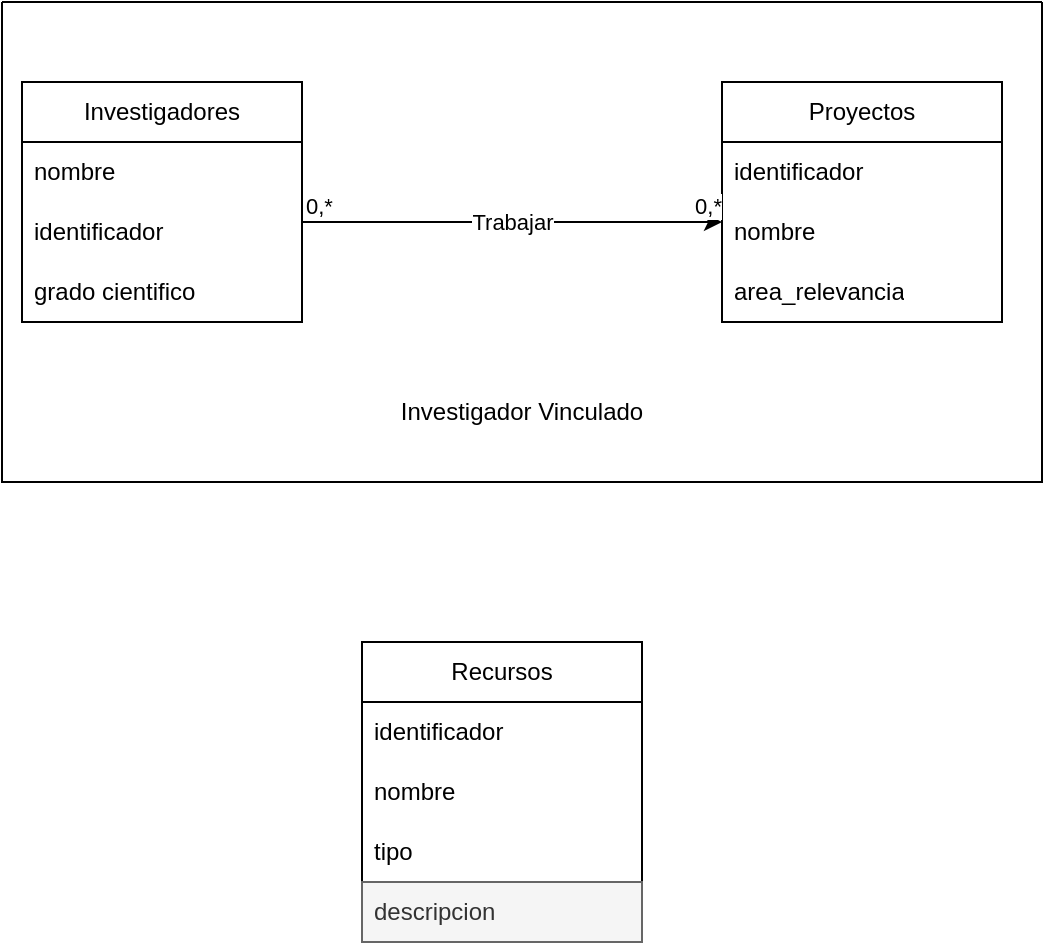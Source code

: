 <mxfile version="22.1.7" type="github">
  <diagram id="R2lEEEUBdFMjLlhIrx00" name="Page-1">
    <mxGraphModel dx="1434" dy="759" grid="1" gridSize="10" guides="1" tooltips="1" connect="1" arrows="1" fold="1" page="1" pageScale="1" pageWidth="850" pageHeight="1100" math="0" shadow="0" extFonts="Permanent Marker^https://fonts.googleapis.com/css?family=Permanent+Marker">
      <root>
        <mxCell id="0" />
        <mxCell id="1" parent="0" />
        <mxCell id="vEV78vqfi2SY-njEmPT2-28" value="" style="group" vertex="1" connectable="0" parent="1">
          <mxGeometry x="190" y="370" width="140" height="150" as="geometry" />
        </mxCell>
        <mxCell id="vEV78vqfi2SY-njEmPT2-10" value="Recursos" style="swimlane;fontStyle=0;childLayout=stackLayout;horizontal=1;startSize=30;horizontalStack=0;resizeParent=1;resizeParentMax=0;resizeLast=0;collapsible=1;marginBottom=0;whiteSpace=wrap;html=1;" vertex="1" parent="vEV78vqfi2SY-njEmPT2-28">
          <mxGeometry width="140" height="120" as="geometry" />
        </mxCell>
        <mxCell id="vEV78vqfi2SY-njEmPT2-11" value="identificador" style="text;strokeColor=none;fillColor=none;align=left;verticalAlign=middle;spacingLeft=4;spacingRight=4;overflow=hidden;points=[[0,0.5],[1,0.5]];portConstraint=eastwest;rotatable=0;whiteSpace=wrap;html=1;" vertex="1" parent="vEV78vqfi2SY-njEmPT2-10">
          <mxGeometry y="30" width="140" height="30" as="geometry" />
        </mxCell>
        <mxCell id="vEV78vqfi2SY-njEmPT2-12" value="nombre&lt;span style=&quot;white-space: pre;&quot;&gt;&#x9;&lt;/span&gt;" style="text;strokeColor=none;fillColor=none;align=left;verticalAlign=middle;spacingLeft=4;spacingRight=4;overflow=hidden;points=[[0,0.5],[1,0.5]];portConstraint=eastwest;rotatable=0;whiteSpace=wrap;html=1;" vertex="1" parent="vEV78vqfi2SY-njEmPT2-10">
          <mxGeometry y="60" width="140" height="30" as="geometry" />
        </mxCell>
        <mxCell id="vEV78vqfi2SY-njEmPT2-13" value="tipo" style="text;strokeColor=none;fillColor=none;align=left;verticalAlign=middle;spacingLeft=4;spacingRight=4;overflow=hidden;points=[[0,0.5],[1,0.5]];portConstraint=eastwest;rotatable=0;whiteSpace=wrap;html=1;" vertex="1" parent="vEV78vqfi2SY-njEmPT2-10">
          <mxGeometry y="90" width="140" height="30" as="geometry" />
        </mxCell>
        <mxCell id="vEV78vqfi2SY-njEmPT2-20" value="descripcion" style="text;strokeColor=#666666;fillColor=#f5f5f5;align=left;verticalAlign=middle;spacingLeft=4;spacingRight=4;overflow=hidden;points=[[0,0.5],[1,0.5]];portConstraint=eastwest;rotatable=0;whiteSpace=wrap;html=1;fontColor=#333333;" vertex="1" parent="vEV78vqfi2SY-njEmPT2-28">
          <mxGeometry y="120" width="140" height="30" as="geometry" />
        </mxCell>
        <mxCell id="vEV78vqfi2SY-njEmPT2-36" value="" style="group" vertex="1" connectable="0" parent="1">
          <mxGeometry x="10" y="50" width="520" height="240" as="geometry" />
        </mxCell>
        <mxCell id="vEV78vqfi2SY-njEmPT2-2" value="Investigadores" style="swimlane;fontStyle=0;childLayout=stackLayout;horizontal=1;startSize=30;horizontalStack=0;resizeParent=1;resizeParentMax=0;resizeLast=0;collapsible=1;marginBottom=0;whiteSpace=wrap;html=1;" vertex="1" parent="vEV78vqfi2SY-njEmPT2-36">
          <mxGeometry x="10" y="40" width="140" height="120" as="geometry" />
        </mxCell>
        <mxCell id="vEV78vqfi2SY-njEmPT2-3" value="nombre" style="text;strokeColor=none;fillColor=none;align=left;verticalAlign=middle;spacingLeft=4;spacingRight=4;overflow=hidden;points=[[0,0.5],[1,0.5]];portConstraint=eastwest;rotatable=0;whiteSpace=wrap;html=1;" vertex="1" parent="vEV78vqfi2SY-njEmPT2-2">
          <mxGeometry y="30" width="140" height="30" as="geometry" />
        </mxCell>
        <mxCell id="vEV78vqfi2SY-njEmPT2-4" value="identificador" style="text;strokeColor=none;fillColor=none;align=left;verticalAlign=middle;spacingLeft=4;spacingRight=4;overflow=hidden;points=[[0,0.5],[1,0.5]];portConstraint=eastwest;rotatable=0;whiteSpace=wrap;html=1;" vertex="1" parent="vEV78vqfi2SY-njEmPT2-2">
          <mxGeometry y="60" width="140" height="30" as="geometry" />
        </mxCell>
        <mxCell id="vEV78vqfi2SY-njEmPT2-5" value="grado cientifico" style="text;strokeColor=none;fillColor=none;align=left;verticalAlign=middle;spacingLeft=4;spacingRight=4;overflow=hidden;points=[[0,0.5],[1,0.5]];portConstraint=eastwest;rotatable=0;whiteSpace=wrap;html=1;" vertex="1" parent="vEV78vqfi2SY-njEmPT2-2">
          <mxGeometry y="90" width="140" height="30" as="geometry" />
        </mxCell>
        <mxCell id="vEV78vqfi2SY-njEmPT2-6" value="Proyectos" style="swimlane;fontStyle=0;childLayout=stackLayout;horizontal=1;startSize=30;horizontalStack=0;resizeParent=1;resizeParentMax=0;resizeLast=0;collapsible=1;marginBottom=0;whiteSpace=wrap;html=1;" vertex="1" parent="vEV78vqfi2SY-njEmPT2-36">
          <mxGeometry x="360" y="40" width="140" height="120" as="geometry" />
        </mxCell>
        <mxCell id="vEV78vqfi2SY-njEmPT2-7" value="identificador&lt;span style=&quot;white-space: pre;&quot;&gt;&#x9;&lt;/span&gt;" style="text;strokeColor=none;fillColor=none;align=left;verticalAlign=middle;spacingLeft=4;spacingRight=4;overflow=hidden;points=[[0,0.5],[1,0.5]];portConstraint=eastwest;rotatable=0;whiteSpace=wrap;html=1;" vertex="1" parent="vEV78vqfi2SY-njEmPT2-6">
          <mxGeometry y="30" width="140" height="30" as="geometry" />
        </mxCell>
        <mxCell id="vEV78vqfi2SY-njEmPT2-8" value="nombre" style="text;strokeColor=none;fillColor=none;align=left;verticalAlign=middle;spacingLeft=4;spacingRight=4;overflow=hidden;points=[[0,0.5],[1,0.5]];portConstraint=eastwest;rotatable=0;whiteSpace=wrap;html=1;" vertex="1" parent="vEV78vqfi2SY-njEmPT2-6">
          <mxGeometry y="60" width="140" height="30" as="geometry" />
        </mxCell>
        <mxCell id="vEV78vqfi2SY-njEmPT2-9" value="area_relevancia" style="text;strokeColor=none;fillColor=none;align=left;verticalAlign=middle;spacingLeft=4;spacingRight=4;overflow=hidden;points=[[0,0.5],[1,0.5]];portConstraint=eastwest;rotatable=0;whiteSpace=wrap;html=1;" vertex="1" parent="vEV78vqfi2SY-njEmPT2-6">
          <mxGeometry y="90" width="140" height="30" as="geometry" />
        </mxCell>
        <mxCell id="vEV78vqfi2SY-njEmPT2-30" value="" style="endArrow=classic;html=1;rounded=0;" edge="1" parent="vEV78vqfi2SY-njEmPT2-36">
          <mxGeometry relative="1" as="geometry">
            <mxPoint x="150" y="110" as="sourcePoint" />
            <mxPoint x="360" y="110" as="targetPoint" />
          </mxGeometry>
        </mxCell>
        <mxCell id="vEV78vqfi2SY-njEmPT2-31" value="Trabajar" style="edgeLabel;resizable=0;html=1;align=center;verticalAlign=middle;" connectable="0" vertex="1" parent="vEV78vqfi2SY-njEmPT2-30">
          <mxGeometry relative="1" as="geometry" />
        </mxCell>
        <mxCell id="vEV78vqfi2SY-njEmPT2-32" value="0,*" style="edgeLabel;resizable=0;html=1;align=left;verticalAlign=bottom;" connectable="0" vertex="1" parent="vEV78vqfi2SY-njEmPT2-30">
          <mxGeometry x="-1" relative="1" as="geometry" />
        </mxCell>
        <mxCell id="vEV78vqfi2SY-njEmPT2-33" value="0,*" style="edgeLabel;resizable=0;html=1;align=right;verticalAlign=bottom;" connectable="0" vertex="1" parent="vEV78vqfi2SY-njEmPT2-30">
          <mxGeometry x="1" relative="1" as="geometry" />
        </mxCell>
        <mxCell id="vEV78vqfi2SY-njEmPT2-34" value="" style="swimlane;startSize=0;" vertex="1" parent="vEV78vqfi2SY-njEmPT2-36">
          <mxGeometry width="520" height="240" as="geometry" />
        </mxCell>
        <mxCell id="vEV78vqfi2SY-njEmPT2-35" value="Investigador Vinculado" style="text;html=1;strokeColor=none;fillColor=none;align=center;verticalAlign=middle;whiteSpace=wrap;rounded=0;" vertex="1" parent="vEV78vqfi2SY-njEmPT2-34">
          <mxGeometry x="175" y="190" width="170" height="30" as="geometry" />
        </mxCell>
      </root>
    </mxGraphModel>
  </diagram>
</mxfile>
